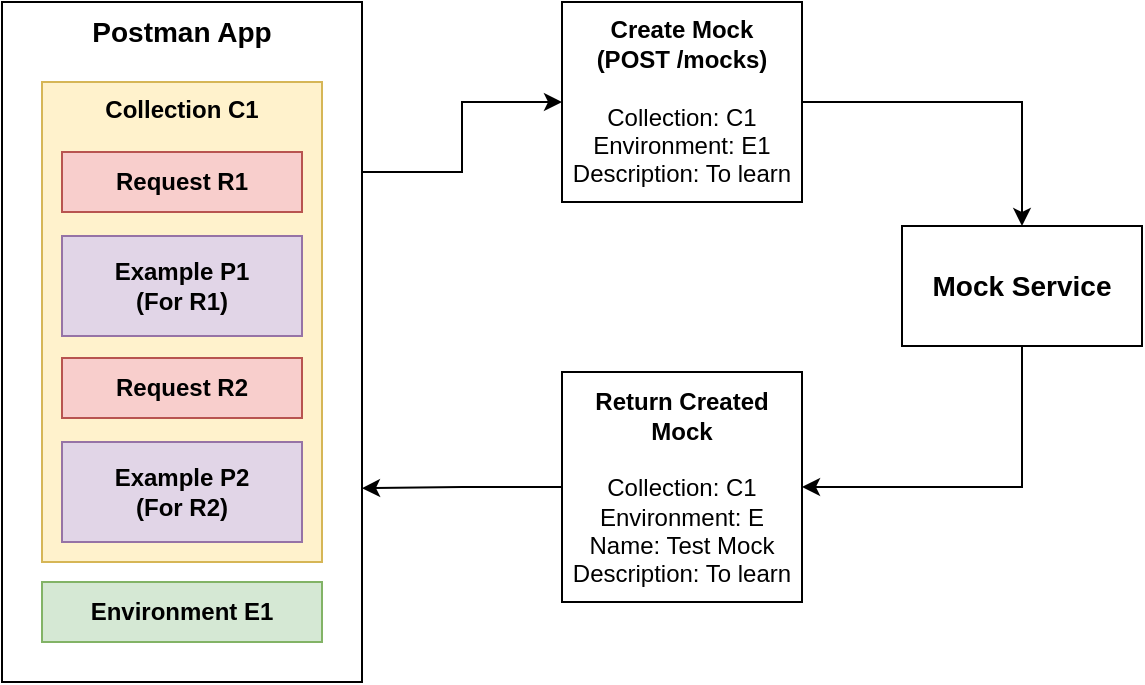 <mxfile version="15.3.1" type="device"><diagram id="TB855iHaDW9daw1CnZLf" name="Page-1"><mxGraphModel dx="659" dy="605" grid="1" gridSize="10" guides="1" tooltips="1" connect="1" arrows="1" fold="1" page="1" pageScale="1" pageWidth="827" pageHeight="1169" math="0" shadow="0"><root><mxCell id="0"/><mxCell id="1" parent="0"/><mxCell id="tn8dca5cDWTzA00JZnQW-20" style="edgeStyle=orthogonalEdgeStyle;rounded=0;orthogonalLoop=1;jettySize=auto;html=1;exitX=1;exitY=0.25;exitDx=0;exitDy=0;entryX=0;entryY=0.5;entryDx=0;entryDy=0;" edge="1" parent="1" source="tn8dca5cDWTzA00JZnQW-7" target="tn8dca5cDWTzA00JZnQW-14"><mxGeometry relative="1" as="geometry"/></mxCell><mxCell id="tn8dca5cDWTzA00JZnQW-7" value="&lt;b&gt;&lt;font style=&quot;font-size: 14px&quot;&gt;Postman App&lt;/font&gt;&lt;/b&gt;" style="rounded=0;whiteSpace=wrap;html=1;verticalAlign=top;" vertex="1" parent="1"><mxGeometry x="30" y="20" width="180" height="340" as="geometry"/></mxCell><mxCell id="tn8dca5cDWTzA00JZnQW-9" value="&lt;b&gt;Environment E1&lt;/b&gt;" style="rounded=0;whiteSpace=wrap;html=1;verticalAlign=middle;labelBackgroundColor=none;fillColor=#d5e8d4;strokeColor=#82b366;glass=0;" vertex="1" parent="1"><mxGeometry x="50" y="310" width="140" height="30" as="geometry"/></mxCell><mxCell id="tn8dca5cDWTzA00JZnQW-11" value="&lt;b&gt;Collection C1&lt;/b&gt;" style="rounded=0;whiteSpace=wrap;html=1;verticalAlign=top;fillColor=#fff2cc;strokeColor=#d6b656;" vertex="1" parent="1"><mxGeometry x="50" y="60" width="140" height="240" as="geometry"/></mxCell><mxCell id="tn8dca5cDWTzA00JZnQW-6" value="&lt;b&gt;Request R1&lt;/b&gt;" style="rounded=0;whiteSpace=wrap;html=1;verticalAlign=middle;fillColor=#f8cecc;strokeColor=#b85450;" vertex="1" parent="1"><mxGeometry x="60" y="95" width="120" height="30" as="geometry"/></mxCell><mxCell id="tn8dca5cDWTzA00JZnQW-8" value="&lt;b&gt;Request R2&lt;/b&gt;" style="rounded=0;whiteSpace=wrap;html=1;verticalAlign=middle;fillColor=#f8cecc;strokeColor=#b85450;" vertex="1" parent="1"><mxGeometry x="60" y="198" width="120" height="30" as="geometry"/></mxCell><mxCell id="tn8dca5cDWTzA00JZnQW-5" value="&lt;b&gt;Example P1&lt;br&gt;(For R1)&lt;/b&gt;" style="rounded=0;whiteSpace=wrap;html=1;verticalAlign=middle;fillColor=#e1d5e7;strokeColor=#9673a6;" vertex="1" parent="1"><mxGeometry x="60" y="137" width="120" height="50" as="geometry"/></mxCell><mxCell id="tn8dca5cDWTzA00JZnQW-10" value="&lt;b&gt;Example P2&lt;br&gt;(For R2)&lt;/b&gt;" style="rounded=0;whiteSpace=wrap;html=1;verticalAlign=middle;fillColor=#e1d5e7;strokeColor=#9673a6;" vertex="1" parent="1"><mxGeometry x="60" y="240" width="120" height="50" as="geometry"/></mxCell><mxCell id="tn8dca5cDWTzA00JZnQW-17" style="edgeStyle=orthogonalEdgeStyle;rounded=0;orthogonalLoop=1;jettySize=auto;html=1;exitX=1;exitY=0.5;exitDx=0;exitDy=0;entryX=0.5;entryY=0;entryDx=0;entryDy=0;" edge="1" parent="1" source="tn8dca5cDWTzA00JZnQW-14" target="tn8dca5cDWTzA00JZnQW-16"><mxGeometry relative="1" as="geometry"/></mxCell><mxCell id="tn8dca5cDWTzA00JZnQW-14" value="&lt;b&gt;Create Mock&lt;br&gt;(POST /mocks)&lt;/b&gt;&lt;br&gt;&lt;br&gt;Collection: C1&lt;br&gt;Environment: E1&lt;br&gt;Description: To learn" style="rounded=0;whiteSpace=wrap;html=1;glass=0;labelBackgroundColor=none;gradientColor=none;verticalAlign=middle;" vertex="1" parent="1"><mxGeometry x="310" y="20" width="120" height="100" as="geometry"/></mxCell><mxCell id="tn8dca5cDWTzA00JZnQW-19" style="edgeStyle=orthogonalEdgeStyle;rounded=0;orthogonalLoop=1;jettySize=auto;html=1;exitX=0;exitY=0.5;exitDx=0;exitDy=0;entryX=1;entryY=0.715;entryDx=0;entryDy=0;entryPerimeter=0;" edge="1" parent="1" source="tn8dca5cDWTzA00JZnQW-15" target="tn8dca5cDWTzA00JZnQW-7"><mxGeometry relative="1" as="geometry"/></mxCell><mxCell id="tn8dca5cDWTzA00JZnQW-15" value="&lt;b&gt;Return Created Mock&lt;br&gt;&lt;/b&gt;&lt;br&gt;Collection: C1&lt;br&gt;Environment: E&lt;br&gt;Name: Test Mock&lt;br&gt;Description: To learn" style="rounded=0;whiteSpace=wrap;html=1;glass=0;labelBackgroundColor=none;gradientColor=none;verticalAlign=middle;" vertex="1" parent="1"><mxGeometry x="310" y="205" width="120" height="115" as="geometry"/></mxCell><mxCell id="tn8dca5cDWTzA00JZnQW-18" style="edgeStyle=orthogonalEdgeStyle;rounded=0;orthogonalLoop=1;jettySize=auto;html=1;exitX=0.5;exitY=1;exitDx=0;exitDy=0;entryX=1;entryY=0.5;entryDx=0;entryDy=0;" edge="1" parent="1" source="tn8dca5cDWTzA00JZnQW-16" target="tn8dca5cDWTzA00JZnQW-15"><mxGeometry relative="1" as="geometry"/></mxCell><mxCell id="tn8dca5cDWTzA00JZnQW-16" value="&lt;font style=&quot;font-size: 14px&quot;&gt;&lt;b&gt;Mock Service&lt;/b&gt;&lt;/font&gt;" style="rounded=0;whiteSpace=wrap;html=1;glass=0;labelBackgroundColor=none;gradientColor=none;verticalAlign=middle;" vertex="1" parent="1"><mxGeometry x="480" y="132" width="120" height="60" as="geometry"/></mxCell></root></mxGraphModel></diagram></mxfile>
